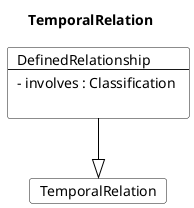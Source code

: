@startuml
Title TemporalRelation 

Card TemporalRelation #fff [
TemporalRelation
]
Card DefinedRelationship #fff [
DefinedRelationship
----
- involves : Classification 

]
DefinedRelationship --|> TemporalRelation  #000 
@enduml